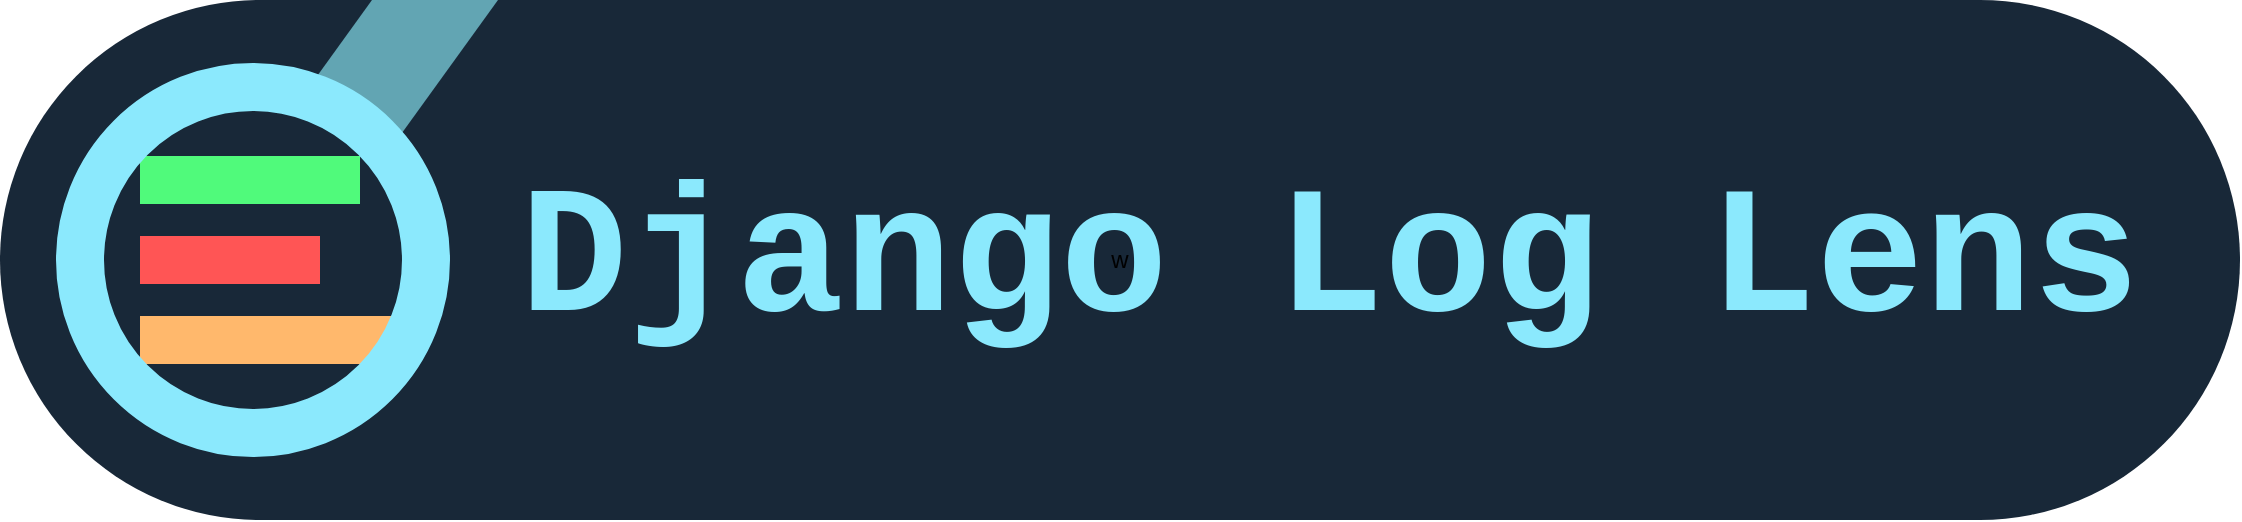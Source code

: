 <mxfile>
    <diagram id="_1EsCd3f2GWJ5ANs4CDQ" name="Page-1">
        <mxGraphModel dx="872" dy="1414" grid="1" gridSize="10" guides="1" tooltips="1" connect="1" arrows="1" fold="1" page="1" pageScale="1" pageWidth="200" pageHeight="200" background="none" math="0" shadow="0">
            <root>
                <mxCell id="0"/>
                <mxCell id="1" parent="0"/>
                <mxCell id="46" value="w" style="rounded=1;whiteSpace=wrap;html=1;fillColor=#182838;strokeColor=none;arcSize=50;" parent="1" vertex="1">
                    <mxGeometry x="110" y="-110" width="1120" height="260" as="geometry"/>
                </mxCell>
                <mxCell id="49" value="" style="shape=parallelogram;perimeter=parallelogramPerimeter;whiteSpace=wrap;html=1;fixedSize=1;strokeColor=none;fillColor=#62A5B3;size=130;" parent="1" vertex="1">
                    <mxGeometry x="166" y="-110" width="193" height="180" as="geometry"/>
                </mxCell>
                <mxCell id="50" value="" style="ellipse;whiteSpace=wrap;html=1;aspect=fixed;strokeWidth=24;fillColor=#182838;strokeColor=none;perimeterSpacing=0;shadow=0;" parent="1" vertex="1">
                    <mxGeometry x="150" y="-73" width="173" height="173" as="geometry"/>
                </mxCell>
                <mxCell id="47" value="&lt;font color=&quot;#8be9fd&quot; style=&quot;font-size: 90px;&quot;&gt;Django Log Lens&lt;/font&gt;" style="text;html=1;strokeColor=none;fillColor=none;align=center;verticalAlign=middle;whiteSpace=wrap;rounded=0;fontStyle=1;fontFamily=Courier New;fontSize=90;" parent="1" vertex="1">
                    <mxGeometry x="360" y="-25" width="830" height="90" as="geometry"/>
                </mxCell>
                <mxCell id="29" value="" style="endArrow=none;html=1;strokeWidth=24;fillColor=#60a917;strokeColor=#FFB86C;rounded=0;" parent="1" edge="1">
                    <mxGeometry width="50" height="50" relative="1" as="geometry">
                        <mxPoint x="320" y="60" as="sourcePoint"/>
                        <mxPoint x="180" y="60" as="targetPoint"/>
                    </mxGeometry>
                </mxCell>
                <mxCell id="4" value="" style="endArrow=none;html=1;strokeWidth=24;fillColor=#60a917;strokeColor=#ff5555;rounded=0;" parent="1" edge="1">
                    <mxGeometry width="50" height="50" relative="1" as="geometry">
                        <mxPoint x="270" y="20" as="sourcePoint"/>
                        <mxPoint x="180" y="20" as="targetPoint"/>
                    </mxGeometry>
                </mxCell>
                <mxCell id="42" value="" style="endArrow=none;html=1;strokeWidth=24;fillColor=#60a917;strokeColor=#50fa7b;rounded=0;" parent="1" edge="1">
                    <mxGeometry width="50" height="50" relative="1" as="geometry">
                        <mxPoint x="290" y="-20" as="sourcePoint"/>
                        <mxPoint x="180" y="-20" as="targetPoint"/>
                    </mxGeometry>
                </mxCell>
                <mxCell id="38" value="" style="ellipse;whiteSpace=wrap;html=1;aspect=fixed;strokeWidth=24;fillColor=#0000;strokeColor=#8BE9FD;perimeterSpacing=0;shadow=0;" parent="1" vertex="1">
                    <mxGeometry x="150" y="-66.5" width="173" height="173" as="geometry"/>
                </mxCell>
            </root>
        </mxGraphModel>
    </diagram>
</mxfile>